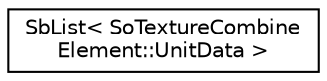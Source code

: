 digraph "Graphical Class Hierarchy"
{
 // LATEX_PDF_SIZE
  edge [fontname="Helvetica",fontsize="10",labelfontname="Helvetica",labelfontsize="10"];
  node [fontname="Helvetica",fontsize="10",shape=record];
  rankdir="LR";
  Node0 [label="SbList\< SoTextureCombine\lElement::UnitData \>",height=0.2,width=0.4,color="black", fillcolor="white", style="filled",URL="$classSbList.html",tooltip=" "];
}
